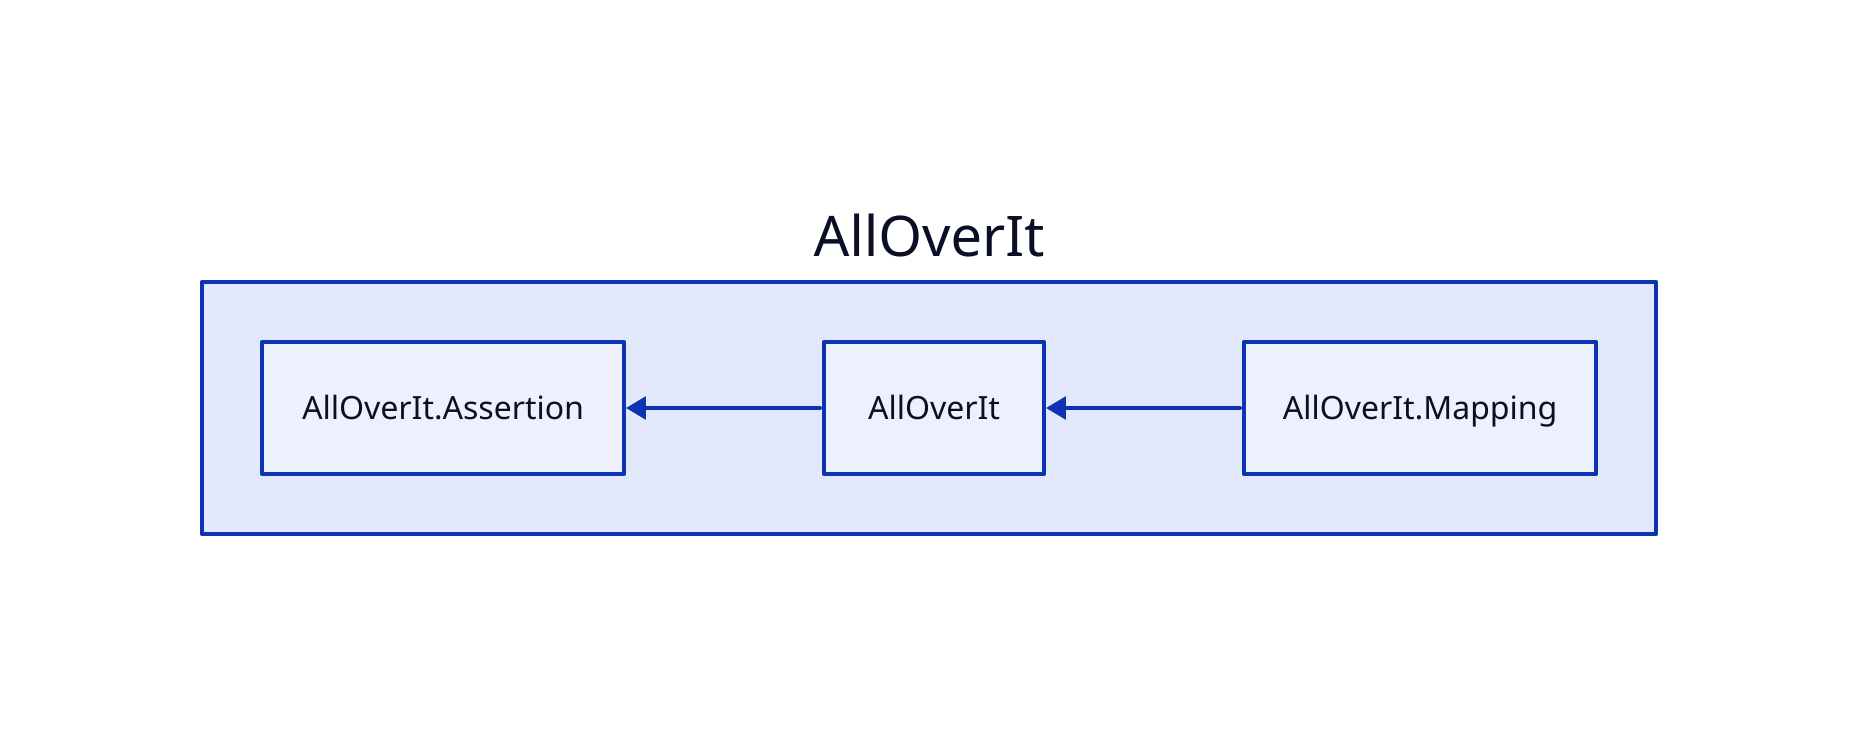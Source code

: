 direction: left

aoi: AllOverIt
aoi.alloverit-mapping: AllOverIt.Mapping
aoi.alloverit: AllOverIt
aoi.alloverit-assertion: AllOverIt.Assertion
aoi.alloverit-assertion <- aoi.alloverit
aoi.alloverit <- aoi.alloverit-mapping
